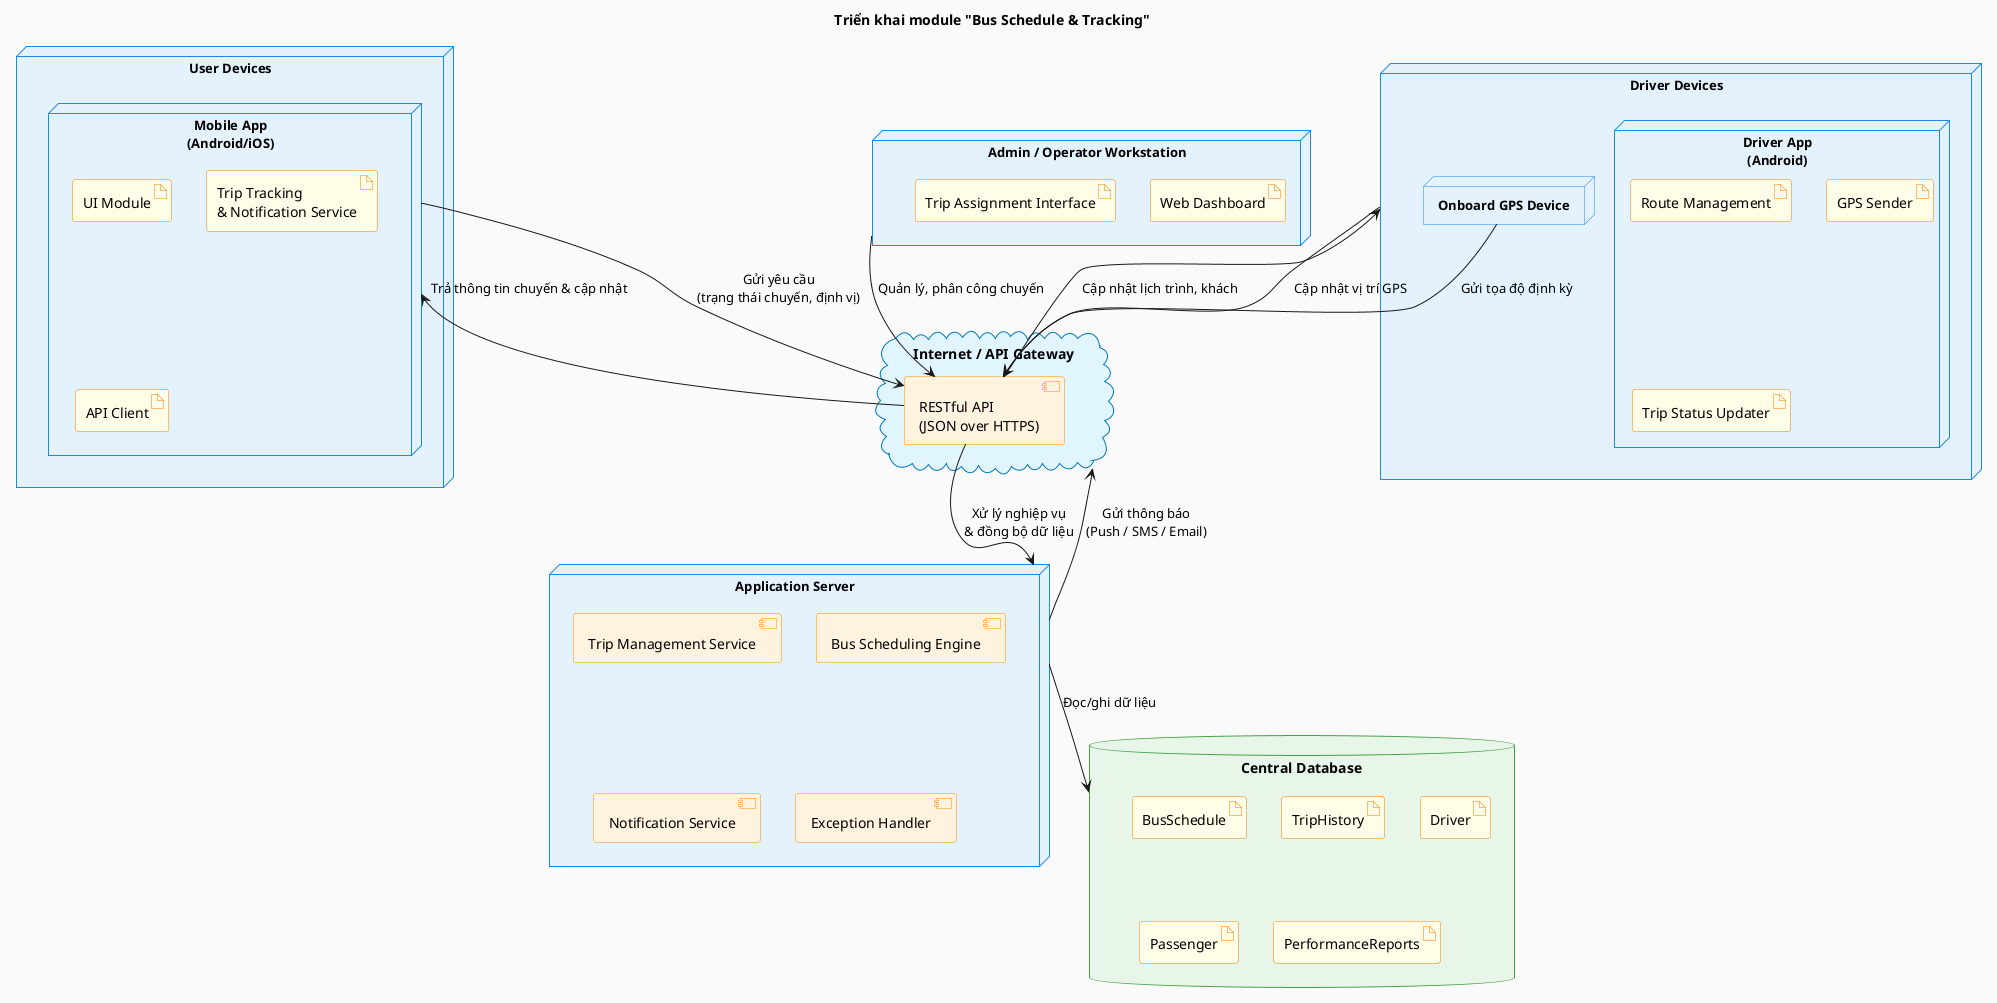 @startuml
title Triển khai module "Bus Schedule & Tracking"

' --- Tùy chỉnh giao diện ---
skinparam backgroundColor #FAFAFA
skinparam node {
    BackgroundColor #E3F2FD
    BorderColor #1E88E5
    FontColor black
    FontSize 13
    FontStyle bold
}
skinparam artifact {
    BackgroundColor #FFFDE7
    BorderColor #F57C00
    FontColor black
}
skinparam database {
    BackgroundColor #E8F5E9
    BorderColor #43A047
}
skinparam component {
    BackgroundColor #FFF3E0
    BorderColor #FB8C00
}
skinparam cloud {
    BackgroundColor #E1F5FE
    BorderColor #0277BD
}

' --- Các nút triển khai ---
node "User Devices" as user {
    node "Mobile App\n(Android/iOS)" as mobile {
        artifact "UI Module"
        artifact "Trip Tracking\n& Notification Service"
        artifact "API Client"
    }
}

node "Driver Devices" as driver {
    node "Driver App\n(Android)" {
        artifact "Route Management"
        artifact "GPS Sender"
        artifact "Trip Status Updater"
    }
    node "Onboard GPS Device" as gps
}

cloud "Internet / API Gateway" as cloud {
    component "RESTful API\n(JSON over HTTPS)" as api
}

node "Application Server" as appServer {
    component "Trip Management Service"
    component "Bus Scheduling Engine"
    component "Notification Service"
    component "Exception Handler"
}

database "Central Database" as db {
    artifact "BusSchedule"
    artifact "TripHistory"
    artifact "Driver"
    artifact "Passenger"
    artifact "PerformanceReports"
}

node "Admin / Operator Workstation" as admin {
    artifact "Web Dashboard"
    artifact "Trip Assignment Interface"
}

' --- Quan hệ ---
mobile --> api : Gửi yêu cầu\n(trạng thái chuyến, định vị)
driver --> api : Cập nhật vị trí GPS
gps --> api : Gửi tọa độ định kỳ
admin --> api : Quản lý, phân công chuyến
api --> appServer : Xử lý nghiệp vụ\n& đồng bộ dữ liệu
appServer --> db : Đọc/ghi dữ liệu
appServer --> cloud : Gửi thông báo\n(Push / SMS / Email)
api --> mobile : Trả thông tin chuyến & cập nhật
api --> driver : Cập nhật lịch trình, khách

@enduml
